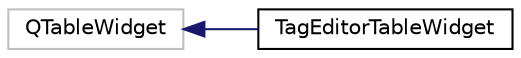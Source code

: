 digraph "Graphical Class Hierarchy"
{
  edge [fontname="Helvetica",fontsize="10",labelfontname="Helvetica",labelfontsize="10"];
  node [fontname="Helvetica",fontsize="10",shape=record];
  rankdir="LR";
  Node1 [label="QTableWidget",height=0.2,width=0.4,color="grey75", fillcolor="white", style="filled"];
  Node1 -> Node2 [dir="back",color="midnightblue",fontsize="10",style="solid",fontname="Helvetica"];
  Node2 [label="TagEditorTableWidget",height=0.2,width=0.4,color="black", fillcolor="white", style="filled",URL="$class_tag_editor_table_widget.html",tooltip="The TagEditorTableWidget class is a table where one can select lines in order to edit multiple tags..."];
}
